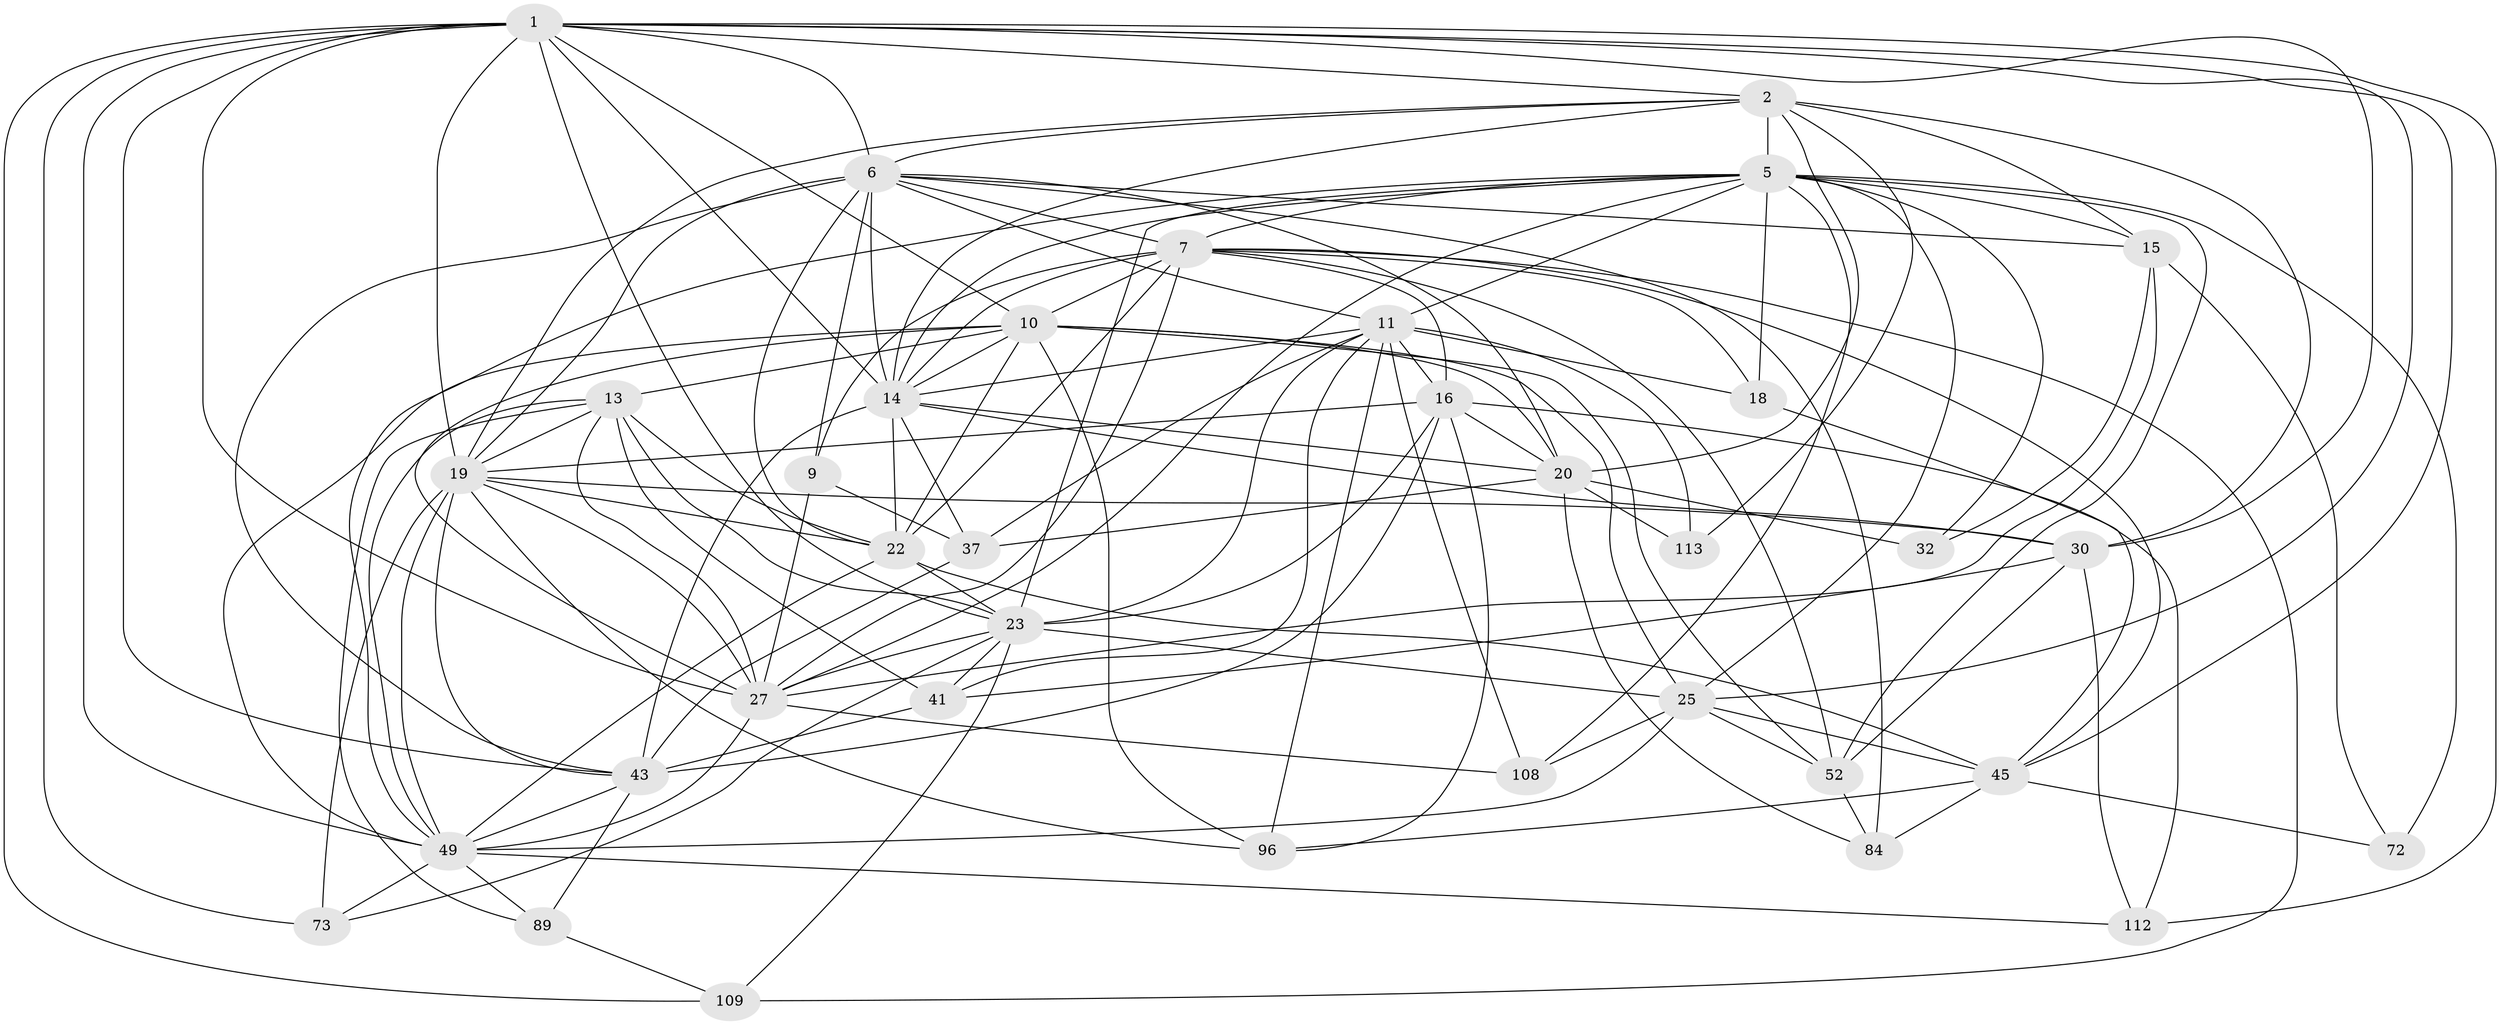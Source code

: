 // original degree distribution, {4: 1.0}
// Generated by graph-tools (version 1.1) at 2025/20/03/04/25 18:20:49]
// undirected, 36 vertices, 138 edges
graph export_dot {
graph [start="1"]
  node [color=gray90,style=filled];
  1 [super="+120+3"];
  2 [super="+106+4+85"];
  5 [super="+21+88+48+66"];
  6 [super="+24+12"];
  7 [super="+103+8"];
  9;
  10 [super="+47+62+86"];
  11 [super="+67+39+42"];
  13 [super="+58+87"];
  14 [super="+44+102"];
  15 [super="+34+28"];
  16 [super="+61+75"];
  18 [super="+104"];
  19 [super="+59+65+95+81"];
  20 [super="+51"];
  22 [super="+38+79"];
  23 [super="+29+78+64"];
  25 [super="+82+26"];
  27 [super="+116+36+40"];
  30 [super="+94"];
  32;
  37 [super="+119"];
  41 [super="+68"];
  43 [super="+99+54+56"];
  45 [super="+92+74"];
  49 [super="+83+63"];
  52 [super="+93"];
  72;
  73;
  84;
  89;
  96 [super="+107"];
  108;
  109;
  112;
  113;
  1 -- 27;
  1 -- 45;
  1 -- 14;
  1 -- 43;
  1 -- 6;
  1 -- 73;
  1 -- 10;
  1 -- 109;
  1 -- 112;
  1 -- 49;
  1 -- 19;
  1 -- 23 [weight=2];
  1 -- 25;
  1 -- 30;
  1 -- 2;
  2 -- 113 [weight=2];
  2 -- 14 [weight=2];
  2 -- 19;
  2 -- 5 [weight=2];
  2 -- 30;
  2 -- 6;
  2 -- 20;
  2 -- 15;
  5 -- 52;
  5 -- 7;
  5 -- 108;
  5 -- 14;
  5 -- 32;
  5 -- 72 [weight=2];
  5 -- 15 [weight=2];
  5 -- 23;
  5 -- 18;
  5 -- 27;
  5 -- 25;
  5 -- 11 [weight=2];
  5 -- 49;
  6 -- 15;
  6 -- 22;
  6 -- 43;
  6 -- 20;
  6 -- 19;
  6 -- 84;
  6 -- 7;
  6 -- 9;
  6 -- 11;
  6 -- 14;
  7 -- 109;
  7 -- 16;
  7 -- 27;
  7 -- 14;
  7 -- 9;
  7 -- 45;
  7 -- 18;
  7 -- 52;
  7 -- 22;
  7 -- 10;
  9 -- 37;
  9 -- 27;
  10 -- 22 [weight=2];
  10 -- 25;
  10 -- 27;
  10 -- 49;
  10 -- 52;
  10 -- 13;
  10 -- 20;
  10 -- 14;
  10 -- 96;
  11 -- 18 [weight=3];
  11 -- 41;
  11 -- 108;
  11 -- 113;
  11 -- 37;
  11 -- 14;
  11 -- 16;
  11 -- 23;
  11 -- 96;
  13 -- 41;
  13 -- 22;
  13 -- 27;
  13 -- 23;
  13 -- 49;
  13 -- 89;
  13 -- 19;
  14 -- 22;
  14 -- 37 [weight=2];
  14 -- 20;
  14 -- 43;
  14 -- 30;
  15 -- 32;
  15 -- 72;
  15 -- 27 [weight=2];
  16 -- 20;
  16 -- 43;
  16 -- 23;
  16 -- 96;
  16 -- 112;
  16 -- 19;
  18 -- 45;
  19 -- 73;
  19 -- 49;
  19 -- 43;
  19 -- 96 [weight=2];
  19 -- 27;
  19 -- 30 [weight=2];
  19 -- 22;
  20 -- 32 [weight=2];
  20 -- 37;
  20 -- 113;
  20 -- 84;
  22 -- 23;
  22 -- 49;
  22 -- 45;
  23 -- 41;
  23 -- 73;
  23 -- 109;
  23 -- 27;
  23 -- 25;
  25 -- 49;
  25 -- 45;
  25 -- 108;
  25 -- 52;
  27 -- 49;
  27 -- 108;
  30 -- 112;
  30 -- 52;
  30 -- 41;
  37 -- 43;
  41 -- 43 [weight=2];
  43 -- 89;
  43 -- 49;
  45 -- 96;
  45 -- 84;
  45 -- 72;
  49 -- 112;
  49 -- 73;
  49 -- 89;
  52 -- 84;
  89 -- 109;
}
